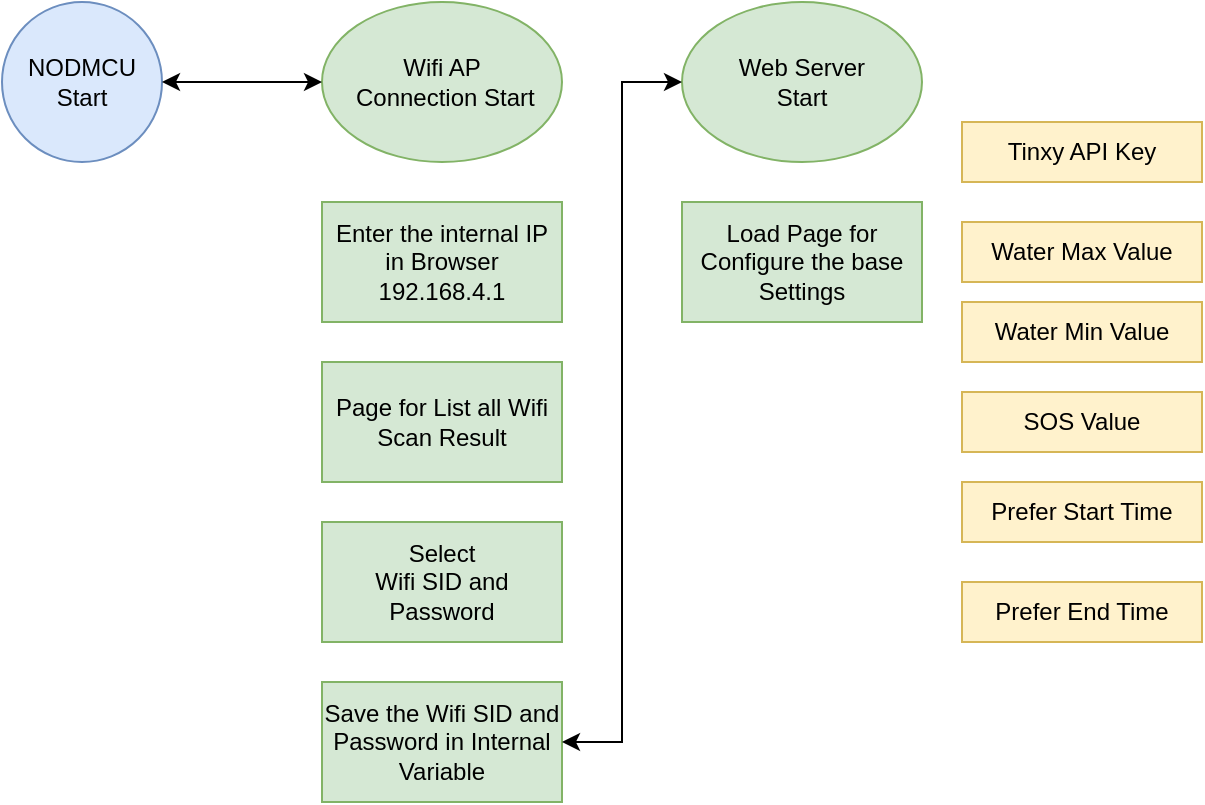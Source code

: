 <mxfile version="21.0.2" type="github">
  <diagram id="C5RBs43oDa-KdzZeNtuy" name="Page-1">
    <mxGraphModel dx="880" dy="476" grid="1" gridSize="10" guides="1" tooltips="1" connect="1" arrows="1" fold="1" page="1" pageScale="1" pageWidth="827" pageHeight="1169" math="0" shadow="0">
      <root>
        <mxCell id="WIyWlLk6GJQsqaUBKTNV-0" />
        <mxCell id="WIyWlLk6GJQsqaUBKTNV-1" parent="WIyWlLk6GJQsqaUBKTNV-0" />
        <mxCell id="Qw1t_qEsXEBMv8ivdbiU-1" value="NODMCU&lt;br&gt;Start" style="ellipse;whiteSpace=wrap;html=1;aspect=fixed;fillColor=#dae8fc;strokeColor=#6c8ebf;" vertex="1" parent="WIyWlLk6GJQsqaUBKTNV-1">
          <mxGeometry x="70" y="250" width="80" height="80" as="geometry" />
        </mxCell>
        <mxCell id="Qw1t_qEsXEBMv8ivdbiU-4" value="Select &lt;br&gt;Wifi SID and Password" style="rounded=0;whiteSpace=wrap;html=1;fillColor=#d5e8d4;strokeColor=#82b366;" vertex="1" parent="WIyWlLk6GJQsqaUBKTNV-1">
          <mxGeometry x="230" y="510" width="120" height="60" as="geometry" />
        </mxCell>
        <mxCell id="Qw1t_qEsXEBMv8ivdbiU-6" value="Wifi AP&lt;br&gt;&amp;nbsp;Connection Start&lt;br style=&quot;border-color: var(--border-color);&quot;&gt;" style="ellipse;whiteSpace=wrap;html=1;fillColor=#d5e8d4;strokeColor=#82b366;" vertex="1" parent="WIyWlLk6GJQsqaUBKTNV-1">
          <mxGeometry x="230" y="250" width="120" height="80" as="geometry" />
        </mxCell>
        <mxCell id="Qw1t_qEsXEBMv8ivdbiU-7" value="Save the Wifi SID and Password in Internal Variable" style="rounded=0;whiteSpace=wrap;html=1;fillColor=#d5e8d4;strokeColor=#82b366;" vertex="1" parent="WIyWlLk6GJQsqaUBKTNV-1">
          <mxGeometry x="230" y="590" width="120" height="60" as="geometry" />
        </mxCell>
        <mxCell id="Qw1t_qEsXEBMv8ivdbiU-8" value="" style="endArrow=classic;startArrow=classic;html=1;rounded=0;entryX=1;entryY=0.5;entryDx=0;entryDy=0;exitX=0;exitY=0.5;exitDx=0;exitDy=0;" edge="1" parent="WIyWlLk6GJQsqaUBKTNV-1" source="Qw1t_qEsXEBMv8ivdbiU-6" target="Qw1t_qEsXEBMv8ivdbiU-1">
          <mxGeometry width="50" height="50" relative="1" as="geometry">
            <mxPoint x="370" y="430" as="sourcePoint" />
            <mxPoint x="420" y="380" as="targetPoint" />
          </mxGeometry>
        </mxCell>
        <mxCell id="Qw1t_qEsXEBMv8ivdbiU-9" value="Web Server&lt;br&gt;Start" style="ellipse;whiteSpace=wrap;html=1;fillColor=#d5e8d4;strokeColor=#82b366;" vertex="1" parent="WIyWlLk6GJQsqaUBKTNV-1">
          <mxGeometry x="410" y="250" width="120" height="80" as="geometry" />
        </mxCell>
        <mxCell id="Qw1t_qEsXEBMv8ivdbiU-10" value="Enter the internal IP in Browser&lt;br&gt;192.168.4.1" style="rounded=0;whiteSpace=wrap;html=1;fillColor=#d5e8d4;strokeColor=#82b366;" vertex="1" parent="WIyWlLk6GJQsqaUBKTNV-1">
          <mxGeometry x="230" y="350" width="120" height="60" as="geometry" />
        </mxCell>
        <mxCell id="Qw1t_qEsXEBMv8ivdbiU-11" value="Page for List all Wifi Scan Result" style="rounded=0;whiteSpace=wrap;html=1;fillColor=#d5e8d4;strokeColor=#82b366;" vertex="1" parent="WIyWlLk6GJQsqaUBKTNV-1">
          <mxGeometry x="230" y="430" width="120" height="60" as="geometry" />
        </mxCell>
        <mxCell id="Qw1t_qEsXEBMv8ivdbiU-12" value="" style="endArrow=classic;startArrow=classic;html=1;rounded=0;exitX=1;exitY=0.5;exitDx=0;exitDy=0;entryX=0;entryY=0.5;entryDx=0;entryDy=0;" edge="1" parent="WIyWlLk6GJQsqaUBKTNV-1" source="Qw1t_qEsXEBMv8ivdbiU-7" target="Qw1t_qEsXEBMv8ivdbiU-9">
          <mxGeometry width="50" height="50" relative="1" as="geometry">
            <mxPoint x="370" y="480" as="sourcePoint" />
            <mxPoint x="420" y="430" as="targetPoint" />
            <Array as="points">
              <mxPoint x="380" y="620" />
              <mxPoint x="380" y="290" />
            </Array>
          </mxGeometry>
        </mxCell>
        <mxCell id="Qw1t_qEsXEBMv8ivdbiU-13" value="Load Page for Configure the base Settings" style="rounded=0;whiteSpace=wrap;html=1;fillColor=#d5e8d4;strokeColor=#82b366;" vertex="1" parent="WIyWlLk6GJQsqaUBKTNV-1">
          <mxGeometry x="410" y="350" width="120" height="60" as="geometry" />
        </mxCell>
        <mxCell id="Qw1t_qEsXEBMv8ivdbiU-14" value="Tinxy API Key" style="rounded=0;whiteSpace=wrap;html=1;fillColor=#fff2cc;strokeColor=#d6b656;" vertex="1" parent="WIyWlLk6GJQsqaUBKTNV-1">
          <mxGeometry x="550" y="310" width="120" height="30" as="geometry" />
        </mxCell>
        <mxCell id="Qw1t_qEsXEBMv8ivdbiU-15" value="Water Max Value" style="rounded=0;whiteSpace=wrap;html=1;fillColor=#fff2cc;strokeColor=#d6b656;" vertex="1" parent="WIyWlLk6GJQsqaUBKTNV-1">
          <mxGeometry x="550" y="360" width="120" height="30" as="geometry" />
        </mxCell>
        <mxCell id="Qw1t_qEsXEBMv8ivdbiU-16" value="Water Min Value" style="rounded=0;whiteSpace=wrap;html=1;fillColor=#fff2cc;strokeColor=#d6b656;" vertex="1" parent="WIyWlLk6GJQsqaUBKTNV-1">
          <mxGeometry x="550" y="400" width="120" height="30" as="geometry" />
        </mxCell>
        <mxCell id="Qw1t_qEsXEBMv8ivdbiU-17" value="SOS Value" style="rounded=0;whiteSpace=wrap;html=1;fillColor=#fff2cc;strokeColor=#d6b656;" vertex="1" parent="WIyWlLk6GJQsqaUBKTNV-1">
          <mxGeometry x="550" y="445" width="120" height="30" as="geometry" />
        </mxCell>
        <mxCell id="Qw1t_qEsXEBMv8ivdbiU-18" value="Prefer Start Time" style="rounded=0;whiteSpace=wrap;html=1;fillColor=#fff2cc;strokeColor=#d6b656;" vertex="1" parent="WIyWlLk6GJQsqaUBKTNV-1">
          <mxGeometry x="550" y="490" width="120" height="30" as="geometry" />
        </mxCell>
        <mxCell id="Qw1t_qEsXEBMv8ivdbiU-19" value="Prefer End Time" style="rounded=0;whiteSpace=wrap;html=1;fillColor=#fff2cc;strokeColor=#d6b656;" vertex="1" parent="WIyWlLk6GJQsqaUBKTNV-1">
          <mxGeometry x="550" y="540" width="120" height="30" as="geometry" />
        </mxCell>
      </root>
    </mxGraphModel>
  </diagram>
</mxfile>
